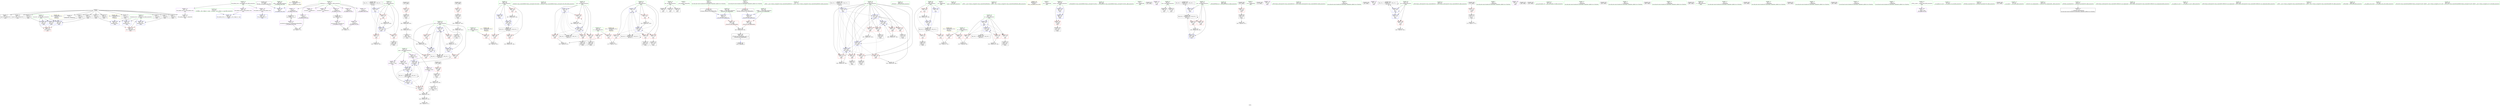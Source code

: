 digraph "SVFG" {
	label="SVFG";

	Node0x55b1bb6cb1c0 [shape=record,color=grey,label="{NodeID: 0\nNullPtr}"];
	Node0x55b1bb6cb1c0 -> Node0x55b1bb6f8090[style=solid];
	Node0x55b1bb6cb1c0 -> Node0x55b1bb6f8190[style=solid];
	Node0x55b1bb6cb1c0 -> Node0x55b1bb6f8260[style=solid];
	Node0x55b1bb6cb1c0 -> Node0x55b1bb6f8330[style=solid];
	Node0x55b1bb6cb1c0 -> Node0x55b1bb6f8400[style=solid];
	Node0x55b1bb6cb1c0 -> Node0x55b1bb6f84d0[style=solid];
	Node0x55b1bb6cb1c0 -> Node0x55b1bb6f85a0[style=solid];
	Node0x55b1bb6cb1c0 -> Node0x55b1bb6f8670[style=solid];
	Node0x55b1bb6cb1c0 -> Node0x55b1bb6f8740[style=solid];
	Node0x55b1bb6cb1c0 -> Node0x55b1bb6f8810[style=solid];
	Node0x55b1bb6cb1c0 -> Node0x55b1bb6f88e0[style=solid];
	Node0x55b1bb6cb1c0 -> Node0x55b1bb6f89b0[style=solid];
	Node0x55b1bb6cb1c0 -> Node0x55b1bb6fee80[style=solid];
	Node0x55b1bb741c70 [shape=record,color=black,label="{NodeID: 443\n67 = PHI()\n0th arg __cxx_global_array_dtor }"];
	Node0x55b1bb741c70 -> Node0x55b1bb6fef80[style=solid];
	Node0x55b1bb6f9a20 [shape=record,color=blue,label="{NodeID: 194\n94\<--219\nexn.slot\<--\nmain\n}"];
	Node0x55b1bb6f9a20 -> Node0x55b1bb6fc3e0[style=dashed];
	Node0x55b1bb6daa40 [shape=record,color=purple,label="{NodeID: 111\n72\<--8\n\<--_Z1SB5cxx11\n__cxx_global_array_dtor\n}"];
	Node0x55b1bb6daa40 -> Node0x55b1bb535320[style=solid];
	Node0x55b1bb6d8bd0 [shape=record,color=green,label="{NodeID: 28\n68\<--69\n.addr\<--.addr_field_insensitive\n__cxx_global_array_dtor\n}"];
	Node0x55b1bb6d8bd0 -> Node0x55b1bb6fef80[style=solid];
	Node0x55b1bb700fb0 [shape=record,color=black,label="{NodeID: 388\nMR_20V_2 = PHI(MR_20V_4, MR_20V_1, )\npts\{113 \}\n}"];
	Node0x55b1bb700fb0 -> Node0x55b1bb6ff6d0[style=dashed];
	Node0x55b1bb708090 [shape=record,color=grey,label="{NodeID: 305\n331 = Binary(330, 249, )\n}"];
	Node0x55b1bb708090 -> Node0x55b1bb6f6ce0[style=solid];
	Node0x55b1bb6fcc00 [shape=record,color=red,label="{NodeID: 139\n184\<--108\n\<--i10\nmain\n}"];
	Node0x55b1bb6fcc00 -> Node0x55b1bb709a10[style=solid];
	Node0x55b1bb6f75f0 [shape=record,color=green,label="{NodeID: 56\n191\<--192\n_ZStlsISt11char_traitsIcEERSt13basic_ostreamIcT_ES5_PKc\<--_ZStlsISt11char_traitsIcEERSt13basic_ostreamIcT_ES5_PKc_field_insensitive\n}"];
	Node0x55b1bb6fe2c0 [shape=record,color=red,label="{NodeID: 167\n315\<--126\n\<--r\nmain\n}"];
	Node0x55b1bb6fe2c0 -> Node0x55b1bb709b90[style=solid];
	Node0x55b1bb6f8ec0 [shape=record,color=black,label="{NodeID: 84\n200\<--92\n\<--fin\nmain\n}"];
	Node0x55b1bb6ef9e0 [shape=record,color=green,label="{NodeID: 1\n7\<--1\n__dso_handle\<--dummyObj\nGlob }"];
	Node0x55b1bb741d70 [shape=record,color=black,label="{NodeID: 444\n390 = PHI(131, )\n0th arg _ZStorSt13_Ios_OpenmodeS_ }"];
	Node0x55b1bb741d70 -> Node0x55b1bb701cd0[style=solid];
	Node0x55b1bb6f9af0 [shape=record,color=blue,label="{NodeID: 195\n96\<--221\nehselector.slot\<--\nmain\n}"];
	Node0x55b1bb6f9af0 -> Node0x55b1bb6fc4b0[style=dashed];
	Node0x55b1bb6dab10 [shape=record,color=purple,label="{NodeID: 112\n79\<--8\n\<--_Z1SB5cxx11\n__cxx_global_array_dtor\n}"];
	Node0x55b1bb6dab10 -> Node0x55b1bb709d10[style=solid];
	Node0x55b1bb6d8ca0 [shape=record,color=green,label="{NodeID: 29\n77\<--78\n_ZNSt7__cxx1112basic_stringIcSt11char_traitsIcESaIcEED1Ev\<--_ZNSt7__cxx1112basic_stringIcSt11char_traitsIcESaIcEED1Ev_field_insensitive\n}"];
	Node0x55b1bb7014b0 [shape=record,color=black,label="{NodeID: 389\nMR_22V_2 = PHI(MR_22V_4, MR_22V_1, )\npts\{115 \}\n}"];
	Node0x55b1bb7014b0 -> Node0x55b1bb6f9bc0[style=dashed];
	Node0x55b1bb708210 [shape=record,color=grey,label="{NodeID: 306\n334 = Binary(333, 335, )\n}"];
	Node0x55b1bb708210 -> Node0x55b1bb70a310[style=solid];
	Node0x55b1bb6fccd0 [shape=record,color=red,label="{NodeID: 140\n193\<--108\n\<--i10\nmain\n}"];
	Node0x55b1bb6fccd0 -> Node0x55b1bb708390[style=solid];
	Node0x55b1bb6f76f0 [shape=record,color=green,label="{NodeID: 57\n196\<--197\n_ZNSolsEi\<--_ZNSolsEi_field_insensitive\n}"];
	Node0x55b1bb6fe390 [shape=record,color=red,label="{NodeID: 168\n319\<--126\n\<--r\nmain\n}"];
	Node0x55b1bb6fe390 -> Node0x55b1bb6f69a0[style=solid];
	Node0x55b1bb6f8f90 [shape=record,color=black,label="{NodeID: 85\n158\<--157\nidxprom\<--\nmain\n}"];
	Node0x55b1bb6d7bd0 [shape=record,color=green,label="{NodeID: 2\n11\<--1\n.str\<--dummyObj\nGlob }"];
	Node0x55b1bb741f00 [shape=record,color=black,label="{NodeID: 445\n391 = PHI(132, )\n1st arg _ZStorSt13_Ios_OpenmodeS_ }"];
	Node0x55b1bb741f00 -> Node0x55b1bb701da0[style=solid];
	Node0x55b1bb6f9bc0 [shape=record,color=blue,label="{NodeID: 196\n114\<--129\nptr\<--\nmain\n}"];
	Node0x55b1bb6f9bc0 -> Node0x55b1bb6fd0e0[style=dashed];
	Node0x55b1bb6f9bc0 -> Node0x55b1bb6fd1b0[style=dashed];
	Node0x55b1bb6f9bc0 -> Node0x55b1bb6fd280[style=dashed];
	Node0x55b1bb6f9bc0 -> Node0x55b1bb6fd350[style=dashed];
	Node0x55b1bb6f9bc0 -> Node0x55b1bb6f9f00[style=dashed];
	Node0x55b1bb6f9bc0 -> Node0x55b1bb6fa0a0[style=dashed];
	Node0x55b1bb6f9bc0 -> Node0x55b1bb7014b0[style=dashed];
	Node0x55b1bb6dabe0 [shape=record,color=purple,label="{NodeID: 113\n159\<--8\narrayidx\<--_Z1SB5cxx11\nmain\n}"];
	Node0x55b1bb6d8da0 [shape=record,color=green,label="{NodeID: 30\n85\<--86\nmain\<--main_field_insensitive\n}"];
	Node0x55b1bb7015a0 [shape=record,color=black,label="{NodeID: 390\nMR_24V_2 = PHI(MR_24V_4, MR_24V_1, )\npts\{117 \}\n}"];
	Node0x55b1bb7015a0 -> Node0x55b1bb6f9c90[style=dashed];
	Node0x55b1bb708390 [shape=record,color=grey,label="{NodeID: 307\n194 = Binary(193, 166, )\n}"];
	Node0x55b1bb6fcda0 [shape=record,color=red,label="{NodeID: 141\n366\<--108\n\<--i10\nmain\n}"];
	Node0x55b1bb6fcda0 -> Node0x55b1bb709110[style=solid];
	Node0x55b1bb6f77f0 [shape=record,color=green,label="{NodeID: 58\n236\<--237\n_ZNSt7__cxx1112basic_stringIcSt11char_traitsIcESaIcEEixEm\<--_ZNSt7__cxx1112basic_stringIcSt11char_traitsIcESaIcEEixEm_field_insensitive\n}"];
	Node0x55b1bb72daa0 [shape=record,color=yellow,style=double,label="{NodeID: 418\nRETMU(2V_2)\npts\{69 \}\nFun[__cxx_global_array_dtor]}"];
	Node0x55b1bb6fe460 [shape=record,color=red,label="{NodeID: 169\n326\<--126\n\<--r\nmain\n}"];
	Node0x55b1bb6fe460 -> Node0x55b1bb6f6b40[style=solid];
	Node0x55b1bb6f9060 [shape=record,color=black,label="{NodeID: 86\n209\<--208\nidxprom26\<--\nmain\n}"];
	Node0x55b1bb6d7fd0 [shape=record,color=green,label="{NodeID: 3\n13\<--1\n.str.2\<--dummyObj\nGlob }"];
	Node0x55b1bb742a30 [shape=record,color=black,label="{NodeID: 446\n130 = PHI(389, )\n}"];
	Node0x55b1bb6f9c90 [shape=record,color=blue,label="{NodeID: 197\n116\<--129\np31\<--\nmain\n}"];
	Node0x55b1bb6f9c90 -> Node0x55b1bb6fd760[style=dashed];
	Node0x55b1bb6f9c90 -> Node0x55b1bb6fd830[style=dashed];
	Node0x55b1bb6f9c90 -> Node0x55b1bb6fd900[style=dashed];
	Node0x55b1bb6f9c90 -> Node0x55b1bb6fd9d0[style=dashed];
	Node0x55b1bb6f9c90 -> Node0x55b1bb6fa4b0[style=dashed];
	Node0x55b1bb6f9c90 -> Node0x55b1bb7015a0[style=dashed];
	Node0x55b1bb6dacb0 [shape=record,color=purple,label="{NodeID: 114\n325\<--8\narrayidx77\<--_Z1SB5cxx11\nmain\n}"];
	Node0x55b1bb6db640 [shape=record,color=green,label="{NodeID: 31\n88\<--89\nretval\<--retval_field_insensitive\nmain\n}"];
	Node0x55b1bb6db640 -> Node0x55b1bb6fc310[style=solid];
	Node0x55b1bb6db640 -> Node0x55b1bb6ff050[style=solid];
	Node0x55b1bb6db640 -> Node0x55b1bb701c00[style=solid];
	Node0x55b1bb701690 [shape=record,color=black,label="{NodeID: 391\nMR_26V_2 = PHI(MR_26V_3, MR_26V_1, )\npts\{119 \}\n}"];
	Node0x55b1bb701690 -> Node0x55b1bb6f9d60[style=dashed];
	Node0x55b1bb701690 -> Node0x55b1bb701690[style=dashed];
	Node0x55b1bb708510 [shape=record,color=grey,label="{NodeID: 308\n215 = Binary(214, 166, )\n}"];
	Node0x55b1bb708510 -> Node0x55b1bb6f9950[style=solid];
	Node0x55b1bb6fce70 [shape=record,color=red,label="{NodeID: 142\n204\<--112\n\<--p\nmain\n}"];
	Node0x55b1bb6fce70 -> Node0x55b1bb709e90[style=solid];
	Node0x55b1bb6f78f0 [shape=record,color=green,label="{NodeID: 59\n361\<--362\n_ZSt4endlIcSt11char_traitsIcEERSt13basic_ostreamIT_T0_ES6_\<--_ZSt4endlIcSt11char_traitsIcEERSt13basic_ostreamIT_T0_ES6__field_insensitive\n}"];
	Node0x55b1bb6fe530 [shape=record,color=red,label="{NodeID: 170\n341\<--126\n\<--r\nmain\n}"];
	Node0x55b1bb6fe530 -> Node0x55b1bb708e10[style=solid];
	Node0x55b1bb6f9130 [shape=record,color=black,label="{NodeID: 87\n234\<--233\nconv\<--\nmain\n}"];
	Node0x55b1bb6d7820 [shape=record,color=green,label="{NodeID: 4\n15\<--1\n.str.3\<--dummyObj\nGlob }"];
	Node0x55b1bb742c60 [shape=record,color=black,label="{NodeID: 447\n145 = PHI()\n}"];
	Node0x55b1bb6f9d60 [shape=record,color=blue,label="{NodeID: 198\n118\<--212\ncurr\<--\nmain\n}"];
	Node0x55b1bb6f9d60 -> Node0x55b1bb6fdaa0[style=dashed];
	Node0x55b1bb6f9d60 -> Node0x55b1bb6fdc40[style=dashed];
	Node0x55b1bb6f9d60 -> Node0x55b1bb6fdd10[style=dashed];
	Node0x55b1bb6f9d60 -> Node0x55b1bb6f9d60[style=dashed];
	Node0x55b1bb6f9d60 -> Node0x55b1bb6f9e30[style=dashed];
	Node0x55b1bb6f9d60 -> Node0x55b1bb6fa170[style=dashed];
	Node0x55b1bb6f9d60 -> Node0x55b1bb701690[style=dashed];
	Node0x55b1bb6fb8a0 [shape=record,color=purple,label="{NodeID: 115\n135\<--11\n\<--.str\nmain\n}"];
	Node0x55b1bb6db710 [shape=record,color=green,label="{NodeID: 32\n90\<--91\nfout\<--fout_field_insensitive\nmain\n}"];
	Node0x55b1bb6db710 -> Node0x55b1bb6f8b80[style=solid];
	Node0x55b1bb6db710 -> Node0x55b1bb6f8c50[style=solid];
	Node0x55b1bb718380 [shape=record,color=black,label="{NodeID: 392\nMR_28V_2 = PHI(MR_28V_4, MR_28V_1, )\npts\{121 \}\n}"];
	Node0x55b1bb718380 -> Node0x55b1bb6fa580[style=dashed];
	Node0x55b1bb708690 [shape=record,color=grey,label="{NodeID: 309\n285 = Binary(284, 283, )\n}"];
	Node0x55b1bb708690 -> Node0x55b1bb6fa170[style=solid];
	Node0x55b1bb6fcf40 [shape=record,color=red,label="{NodeID: 143\n208\<--112\n\<--p\nmain\n}"];
	Node0x55b1bb6fcf40 -> Node0x55b1bb6f9060[style=solid];
	Node0x55b1bb6f79f0 [shape=record,color=green,label="{NodeID: 60\n363\<--364\n_ZNSolsEPFRSoS_E\<--_ZNSolsEPFRSoS_E_field_insensitive\n}"];
	Node0x55b1bb6fe600 [shape=record,color=red,label="{NodeID: 171\n238\<--235\n\<--call36\nmain\n}"];
	Node0x55b1bb6fe600 -> Node0x55b1bb6f9200[style=solid];
	Node0x55b1bb6f9200 [shape=record,color=black,label="{NodeID: 88\n239\<--238\nconv37\<--\nmain\n}"];
	Node0x55b1bb6f9200 -> Node0x55b1bb70a610[style=solid];
	Node0x55b1bb6d78b0 [shape=record,color=green,label="{NodeID: 5\n17\<--1\n.str.4\<--dummyObj\nGlob }"];
	Node0x55b1bb742d30 [shape=record,color=black,label="{NodeID: 448\n31 = PHI()\n}"];
	Node0x55b1bb6f9e30 [shape=record,color=blue,label="{NodeID: 199\n118\<--253\ncurr\<--or\nmain\n}"];
	Node0x55b1bb6f9e30 -> Node0x55b1bb6fdb70[style=dashed];
	Node0x55b1bb6f9e30 -> Node0x55b1bb6f9d60[style=dashed];
	Node0x55b1bb6f9e30 -> Node0x55b1bb701690[style=dashed];
	Node0x55b1bb6fb930 [shape=record,color=purple,label="{NodeID: 116\n139\<--13\n\<--.str.2\nmain\n}"];
	Node0x55b1bb6db7e0 [shape=record,color=green,label="{NodeID: 33\n92\<--93\nfin\<--fin_field_insensitive\nmain\n}"];
	Node0x55b1bb6db7e0 -> Node0x55b1bb6f8d20[style=solid];
	Node0x55b1bb6db7e0 -> Node0x55b1bb6f8df0[style=solid];
	Node0x55b1bb6db7e0 -> Node0x55b1bb6f8ec0[style=solid];
	Node0x55b1bb718440 [shape=record,color=black,label="{NodeID: 393\nMR_30V_2 = PHI(MR_30V_4, MR_30V_1, )\npts\{123 \}\n}"];
	Node0x55b1bb718440 -> Node0x55b1bb6fa650[style=dashed];
	Node0x55b1bb708810 [shape=record,color=grey,label="{NodeID: 310\n288 = Binary(287, 166, )\n}"];
	Node0x55b1bb708810 -> Node0x55b1bb6fa240[style=solid];
	Node0x55b1bb6fd010 [shape=record,color=red,label="{NodeID: 144\n214\<--112\n\<--p\nmain\n}"];
	Node0x55b1bb6fd010 -> Node0x55b1bb708510[style=solid];
	Node0x55b1bb6f7af0 [shape=record,color=green,label="{NodeID: 61\n373\<--374\n_ZNSt14basic_ifstreamIcSt11char_traitsIcEED1Ev\<--_ZNSt14basic_ifstreamIcSt11char_traitsIcEED1Ev_field_insensitive\n}"];
	Node0x55b1bb6fe6d0 [shape=record,color=red,label="{NodeID: 172\n246\<--245\n\<--call41\nmain\n}"];
	Node0x55b1bb6fe6d0 -> Node0x55b1bb6f93a0[style=solid];
	Node0x55b1bb6f92d0 [shape=record,color=black,label="{NodeID: 89\n244\<--243\nconv39\<--\nmain\n}"];
	Node0x55b1bb6d7940 [shape=record,color=green,label="{NodeID: 6\n20\<--1\n\<--dummyObj\nCan only get source location for instruction, argument, global var or function.}"];
	Node0x55b1bb742e00 [shape=record,color=black,label="{NodeID: 449\n60 = PHI()\n}"];
	Node0x55b1bb6f9f00 [shape=record,color=blue,label="{NodeID: 200\n114\<--256\nptr\<--inc44\nmain\n}"];
	Node0x55b1bb6f9f00 -> Node0x55b1bb6fd0e0[style=dashed];
	Node0x55b1bb6f9f00 -> Node0x55b1bb6fd1b0[style=dashed];
	Node0x55b1bb6f9f00 -> Node0x55b1bb6fd280[style=dashed];
	Node0x55b1bb6f9f00 -> Node0x55b1bb6fd350[style=dashed];
	Node0x55b1bb6f9f00 -> Node0x55b1bb6f9f00[style=dashed];
	Node0x55b1bb6f9f00 -> Node0x55b1bb6fa0a0[style=dashed];
	Node0x55b1bb6f9f00 -> Node0x55b1bb7014b0[style=dashed];
	Node0x55b1bb6fb9c0 [shape=record,color=purple,label="{NodeID: 117\n189\<--15\n\<--.str.3\nmain\n}"];
	Node0x55b1bb6db8b0 [shape=record,color=green,label="{NodeID: 34\n94\<--95\nexn.slot\<--exn.slot_field_insensitive\nmain\n}"];
	Node0x55b1bb6db8b0 -> Node0x55b1bb6fc3e0[style=solid];
	Node0x55b1bb6db8b0 -> Node0x55b1bb6ff2c0[style=solid];
	Node0x55b1bb6db8b0 -> Node0x55b1bb6ff460[style=solid];
	Node0x55b1bb6db8b0 -> Node0x55b1bb6f9a20[style=solid];
	Node0x55b1bb718530 [shape=record,color=black,label="{NodeID: 394\nMR_32V_2 = PHI(MR_32V_3, MR_32V_1, )\npts\{125 \}\n}"];
	Node0x55b1bb718530 -> Node0x55b1bb6fa720[style=dashed];
	Node0x55b1bb718530 -> Node0x55b1bb718530[style=dashed];
	Node0x55b1bb708990 [shape=record,color=grey,label="{NodeID: 311\n354 = Binary(353, 166, )\n}"];
	Node0x55b1bb708990 -> Node0x55b1bb701a60[style=solid];
	Node0x55b1bb6fd0e0 [shape=record,color=red,label="{NodeID: 145\n233\<--114\n\<--ptr\nmain\n}"];
	Node0x55b1bb6fd0e0 -> Node0x55b1bb6f9130[style=solid];
	Node0x55b1bb6f7bf0 [shape=record,color=green,label="{NodeID: 62\n376\<--377\n_ZNSt14basic_ofstreamIcSt11char_traitsIcEED1Ev\<--_ZNSt14basic_ofstreamIcSt11char_traitsIcEED1Ev_field_insensitive\n}"];
	Node0x55b1bb6fe7a0 [shape=record,color=red,label="{NodeID: 173\n271\<--270\n\<--call50\nmain\n}"];
	Node0x55b1bb6fe7a0 -> Node0x55b1bb6f96e0[style=solid];
	Node0x55b1bb6f93a0 [shape=record,color=black,label="{NodeID: 90\n247\<--246\nconv42\<--\nmain\n}"];
	Node0x55b1bb6f93a0 -> Node0x55b1bb709590[style=solid];
	Node0x55b1bb6d7640 [shape=record,color=green,label="{NodeID: 7\n129\<--1\n\<--dummyObj\nCan only get source location for instruction, argument, global var or function.}"];
	Node0x55b1bb742ed0 [shape=record,color=black,label="{NodeID: 450\n245 = PHI()\n}"];
	Node0x55b1bb742ed0 -> Node0x55b1bb6fe6d0[style=solid];
	Node0x55b1bb6f9fd0 [shape=record,color=blue,label="{NodeID: 201\n261\<--258\narrayidx46\<--\nmain\n}"];
	Node0x55b1bb6f9fd0 -> Node0x55b1bb6fe940[style=dashed];
	Node0x55b1bb6f9fd0 -> Node0x55b1bb6f9fd0[style=dashed];
	Node0x55b1bb6f9fd0 -> Node0x55b1bb6fa3e0[style=dashed];
	Node0x55b1bb6f9fd0 -> Node0x55b1bb72b4e0[style=dashed];
	Node0x55b1bb6fba90 [shape=record,color=purple,label="{NodeID: 118\n198\<--17\n\<--.str.4\nmain\n}"];
	Node0x55b1bb6db980 [shape=record,color=green,label="{NodeID: 35\n96\<--97\nehselector.slot\<--ehselector.slot_field_insensitive\nmain\n}"];
	Node0x55b1bb6db980 -> Node0x55b1bb6fc4b0[style=solid];
	Node0x55b1bb6db980 -> Node0x55b1bb6ff390[style=solid];
	Node0x55b1bb6db980 -> Node0x55b1bb6ff530[style=solid];
	Node0x55b1bb6db980 -> Node0x55b1bb6f9af0[style=solid];
	Node0x55b1bb718620 [shape=record,color=black,label="{NodeID: 395\nMR_34V_2 = PHI(MR_34V_3, MR_34V_1, )\npts\{127 \}\n}"];
	Node0x55b1bb718620 -> Node0x55b1bb6fa7f0[style=dashed];
	Node0x55b1bb718620 -> Node0x55b1bb718620[style=dashed];
	Node0x55b1bb708b10 [shape=record,color=grey,label="{NodeID: 312\n349 = Binary(348, 166, )\n}"];
	Node0x55b1bb708b10 -> Node0x55b1bb701990[style=solid];
	Node0x55b1bb6fd1b0 [shape=record,color=red,label="{NodeID: 146\n243\<--114\n\<--ptr\nmain\n}"];
	Node0x55b1bb6fd1b0 -> Node0x55b1bb6f92d0[style=solid];
	Node0x55b1bb6f7cf0 [shape=record,color=green,label="{NodeID: 63\n392\<--393\n__a.addr\<--__a.addr_field_insensitive\n_ZStorSt13_Ios_OpenmodeS_\n}"];
	Node0x55b1bb6f7cf0 -> Node0x55b1bb6feae0[style=solid];
	Node0x55b1bb6f7cf0 -> Node0x55b1bb701cd0[style=solid];
	Node0x55b1bb6fe870 [shape=record,color=red,label="{NodeID: 174\n279\<--278\n\<--call55\nmain\n}"];
	Node0x55b1bb6fe870 -> Node0x55b1bb6f6730[style=solid];
	Node0x55b1bb6f9470 [shape=record,color=black,label="{NodeID: 91\n251\<--250\nconv43\<--shl\nmain\n}"];
	Node0x55b1bb6f9470 -> Node0x55b1bb709290[style=solid];
	Node0x55b1bb6d76d0 [shape=record,color=green,label="{NodeID: 8\n131\<--1\n\<--dummyObj\nCan only get source location for instruction, argument, global var or function.|{<s0>6}}"];
	Node0x55b1bb6d76d0:s0 -> Node0x55b1bb741d70[style=solid,color=red];
	Node0x55b1bb742fd0 [shape=record,color=black,label="{NodeID: 451\n148 = PHI()\n}"];
	Node0x55b1bb6fa0a0 [shape=record,color=blue,label="{NodeID: 202\n114\<--265\nptr\<--inc47\nmain\n}"];
	Node0x55b1bb6fa0a0 -> Node0x55b1bb6fd420[style=dashed];
	Node0x55b1bb6fa0a0 -> Node0x55b1bb6fd4f0[style=dashed];
	Node0x55b1bb6fa0a0 -> Node0x55b1bb6fd5c0[style=dashed];
	Node0x55b1bb6fa0a0 -> Node0x55b1bb6fd690[style=dashed];
	Node0x55b1bb6fa0a0 -> Node0x55b1bb6fa240[style=dashed];
	Node0x55b1bb6fa0a0 -> Node0x55b1bb6fa310[style=dashed];
	Node0x55b1bb6fbb60 [shape=record,color=purple,label="{NodeID: 119\n443\<--19\nllvm.global_ctors_0\<--llvm.global_ctors\nGlob }"];
	Node0x55b1bb6fbb60 -> Node0x55b1bb6fec80[style=solid];
	Node0x55b1bb6d9c30 [shape=record,color=green,label="{NodeID: 36\n98\<--99\nL\<--L_field_insensitive\nmain\n}"];
	Node0x55b1bb6d9c30 -> Node0x55b1bb6fc580[style=solid];
	Node0x55b1bb6d9c30 -> Node0x55b1bb6fc650[style=solid];
	Node0x55b1bb72b4e0 [shape=record,color=black,label="{NodeID: 396\nMR_36V_2 = PHI(MR_36V_5, MR_36V_1, )\npts\{1110000 \}\n}"];
	Node0x55b1bb72b4e0 -> Node0x55b1bb6fe940[style=dashed];
	Node0x55b1bb72b4e0 -> Node0x55b1bb6f9880[style=dashed];
	Node0x55b1bb72b4e0 -> Node0x55b1bb6f9fd0[style=dashed];
	Node0x55b1bb72b4e0 -> Node0x55b1bb6fa3e0[style=dashed];
	Node0x55b1bb72b4e0 -> Node0x55b1bb72b4e0[style=dashed];
	Node0x55b1bb708c90 [shape=record,color=grey,label="{NodeID: 313\n292 = Binary(291, 166, )\n}"];
	Node0x55b1bb708c90 -> Node0x55b1bb6fa310[style=solid];
	Node0x55b1bb6fd280 [shape=record,color=red,label="{NodeID: 147\n255\<--114\n\<--ptr\nmain\n}"];
	Node0x55b1bb6fd280 -> Node0x55b1bb708f90[style=solid];
	Node0x55b1bb6f7dc0 [shape=record,color=green,label="{NodeID: 64\n394\<--395\n__b.addr\<--__b.addr_field_insensitive\n_ZStorSt13_Ios_OpenmodeS_\n}"];
	Node0x55b1bb6f7dc0 -> Node0x55b1bb6febb0[style=solid];
	Node0x55b1bb6f7dc0 -> Node0x55b1bb701da0[style=solid];
	Node0x55b1bb6fe940 [shape=record,color=red,label="{NodeID: 175\n322\<--321\n\<--arrayidx75\nmain\n}"];
	Node0x55b1bb6fe940 -> Node0x55b1bb707f10[style=solid];
	Node0x55b1bb6f9540 [shape=record,color=black,label="{NodeID: 92\n260\<--259\nidxprom45\<--\nmain\n}"];
	Node0x55b1bb6d7760 [shape=record,color=green,label="{NodeID: 9\n132\<--1\n\<--dummyObj\nCan only get source location for instruction, argument, global var or function.|{<s0>6}}"];
	Node0x55b1bb6d7760:s0 -> Node0x55b1bb741f00[style=solid,color=red];
	Node0x55b1bb7430d0 [shape=record,color=black,label="{NodeID: 452\n149 = PHI()\n}"];
	Node0x55b1bb6fa170 [shape=record,color=blue,label="{NodeID: 203\n118\<--285\ncurr\<--or60\nmain\n}"];
	Node0x55b1bb6fa170 -> Node0x55b1bb6fdc40[style=dashed];
	Node0x55b1bb6fa170 -> Node0x55b1bb6fdd10[style=dashed];
	Node0x55b1bb6fa170 -> Node0x55b1bb6f9d60[style=dashed];
	Node0x55b1bb6fa170 -> Node0x55b1bb6fa170[style=dashed];
	Node0x55b1bb6fa170 -> Node0x55b1bb701690[style=dashed];
	Node0x55b1bb6fbc30 [shape=record,color=purple,label="{NodeID: 120\n444\<--19\nllvm.global_ctors_1\<--llvm.global_ctors\nGlob }"];
	Node0x55b1bb6fbc30 -> Node0x55b1bb6fed80[style=solid];
	Node0x55b1bb6d9d00 [shape=record,color=green,label="{NodeID: 37\n100\<--101\nD\<--D_field_insensitive\nmain\n}"];
	Node0x55b1bb6d9d00 -> Node0x55b1bb6fc720[style=solid];
	Node0x55b1bb6d9d00 -> Node0x55b1bb6fc7f0[style=solid];
	Node0x55b1bb708e10 [shape=record,color=grey,label="{NodeID: 314\n342 = Binary(341, 166, )\n}"];
	Node0x55b1bb708e10 -> Node0x55b1bb7018c0[style=solid];
	Node0x55b1bb6fd350 [shape=record,color=red,label="{NodeID: 148\n264\<--114\n\<--ptr\nmain\n}"];
	Node0x55b1bb6fd350 -> Node0x55b1bb707a90[style=solid];
	Node0x55b1bb6f7e90 [shape=record,color=green,label="{NodeID: 65\n410\<--411\n__gxx_personality_v0\<--__gxx_personality_v0_field_insensitive\n}"];
	Node0x55b1bb6fea10 [shape=record,color=red,label="{NodeID: 176\n329\<--328\n\<--call80\nmain\n}"];
	Node0x55b1bb6fea10 -> Node0x55b1bb6f6c10[style=solid];
	Node0x55b1bb6f9610 [shape=record,color=black,label="{NodeID: 93\n269\<--268\nconv48\<--\nmain\n}"];
	Node0x55b1bb6d79f0 [shape=record,color=green,label="{NodeID: 10\n141\<--1\n\<--dummyObj\nCan only get source location for instruction, argument, global var or function.}"];
	Node0x55b1bb7431a0 [shape=record,color=black,label="{NodeID: 453\n160 = PHI()\n}"];
	Node0x55b1bb6fa240 [shape=record,color=blue,label="{NodeID: 204\n114\<--288\nptr\<--inc61\nmain\n}"];
	Node0x55b1bb6fa240 -> Node0x55b1bb6fd420[style=dashed];
	Node0x55b1bb6fa240 -> Node0x55b1bb6fd4f0[style=dashed];
	Node0x55b1bb6fa240 -> Node0x55b1bb6fd5c0[style=dashed];
	Node0x55b1bb6fa240 -> Node0x55b1bb6fd690[style=dashed];
	Node0x55b1bb6fa240 -> Node0x55b1bb6fa240[style=dashed];
	Node0x55b1bb6fa240 -> Node0x55b1bb6fa310[style=dashed];
	Node0x55b1bb6fbd30 [shape=record,color=purple,label="{NodeID: 121\n445\<--19\nllvm.global_ctors_2\<--llvm.global_ctors\nGlob }"];
	Node0x55b1bb6fbd30 -> Node0x55b1bb6fee80[style=solid];
	Node0x55b1bb6d9dd0 [shape=record,color=green,label="{NodeID: 38\n102\<--103\nN\<--N_field_insensitive\nmain\n}"];
	Node0x55b1bb6d9dd0 -> Node0x55b1bb6fc8c0[style=solid];
	Node0x55b1bb72be80 [shape=record,color=yellow,style=double,label="{NodeID: 398\n2V_1 = ENCHI(MR_2V_0)\npts\{69 \}\nFun[__cxx_global_array_dtor]}"];
	Node0x55b1bb72be80 -> Node0x55b1bb6fef80[style=dashed];
	Node0x55b1bb708f90 [shape=record,color=grey,label="{NodeID: 315\n256 = Binary(255, 166, )\n}"];
	Node0x55b1bb708f90 -> Node0x55b1bb6f9f00[style=solid];
	Node0x55b1bb6fd420 [shape=record,color=red,label="{NodeID: 149\n268\<--114\n\<--ptr\nmain\n}"];
	Node0x55b1bb6fd420 -> Node0x55b1bb6f9610[style=solid];
	Node0x55b1bb6f7f90 [shape=record,color=green,label="{NodeID: 66\n21\<--438\n_GLOBAL__sub_I_slippy_0_1.cpp\<--_GLOBAL__sub_I_slippy_0_1.cpp_field_insensitive\n}"];
	Node0x55b1bb6f7f90 -> Node0x55b1bb6fed80[style=solid];
	Node0x55b1bb6feae0 [shape=record,color=red,label="{NodeID: 177\n398\<--392\n\<--__a.addr\n_ZStorSt13_Ios_OpenmodeS_\n}"];
	Node0x55b1bb6feae0 -> Node0x55b1bb709710[style=solid];
	Node0x55b1bb6f96e0 [shape=record,color=black,label="{NodeID: 94\n272\<--271\nconv51\<--\nmain\n}"];
	Node0x55b1bb6f96e0 -> Node0x55b1bb70a910[style=solid];
	Node0x55b1bb6d7ac0 [shape=record,color=green,label="{NodeID: 11\n166\<--1\n\<--dummyObj\nCan only get source location for instruction, argument, global var or function.}"];
	Node0x55b1bb743270 [shape=record,color=black,label="{NodeID: 454\n359 = PHI()\n}"];
	Node0x55b1bb6fa310 [shape=record,color=blue,label="{NodeID: 205\n114\<--292\nptr\<--inc62\nmain\n}"];
	Node0x55b1bb6fa310 -> Node0x55b1bb6fd0e0[style=dashed];
	Node0x55b1bb6fa310 -> Node0x55b1bb6fd1b0[style=dashed];
	Node0x55b1bb6fa310 -> Node0x55b1bb6fd280[style=dashed];
	Node0x55b1bb6fa310 -> Node0x55b1bb6fd350[style=dashed];
	Node0x55b1bb6fa310 -> Node0x55b1bb6f9f00[style=dashed];
	Node0x55b1bb6fa310 -> Node0x55b1bb6fa0a0[style=dashed];
	Node0x55b1bb6fa310 -> Node0x55b1bb7014b0[style=dashed];
	Node0x55b1bb6fbe30 [shape=record,color=purple,label="{NodeID: 122\n52\<--51\narrayctor.next\<--arrayctor.cur\n__cxx_global_var_init.1\n}"];
	Node0x55b1bb6fbe30 -> Node0x55b1bb7071f0[style=solid];
	Node0x55b1bb6fbe30 -> Node0x55b1bb709890[style=solid];
	Node0x55b1bb6d9ea0 [shape=record,color=green,label="{NodeID: 39\n104\<--105\ni\<--i_field_insensitive\nmain\n}"];
	Node0x55b1bb6d9ea0 -> Node0x55b1bb6fc990[style=solid];
	Node0x55b1bb6d9ea0 -> Node0x55b1bb6fca60[style=solid];
	Node0x55b1bb6d9ea0 -> Node0x55b1bb6fcb30[style=solid];
	Node0x55b1bb6d9ea0 -> Node0x55b1bb6ff120[style=solid];
	Node0x55b1bb6d9ea0 -> Node0x55b1bb6ff1f0[style=solid];
	Node0x55b1bb709110 [shape=record,color=grey,label="{NodeID: 316\n367 = Binary(366, 166, )\n}"];
	Node0x55b1bb709110 -> Node0x55b1bb701b30[style=solid];
	Node0x55b1bb6fd4f0 [shape=record,color=red,label="{NodeID: 150\n276\<--114\n\<--ptr\nmain\n}"];
	Node0x55b1bb6fd4f0 -> Node0x55b1bb6f97b0[style=solid];
	Node0x55b1bb6f8090 [shape=record,color=black,label="{NodeID: 67\n2\<--3\ndummyVal\<--dummyVal\n}"];
	Node0x55b1bb6febb0 [shape=record,color=red,label="{NodeID: 178\n399\<--394\n\<--__b.addr\n_ZStorSt13_Ios_OpenmodeS_\n}"];
	Node0x55b1bb6febb0 -> Node0x55b1bb709710[style=solid];
	Node0x55b1bb6f97b0 [shape=record,color=black,label="{NodeID: 95\n277\<--276\nconv53\<--\nmain\n}"];
	Node0x55b1bb6d7d30 [shape=record,color=green,label="{NodeID: 12\n206\<--1\n\<--dummyObj\nCan only get source location for instruction, argument, global var or function.}"];
	Node0x55b1bb7433d0 [shape=record,color=black,label="{NodeID: 455\n360 = PHI()\n}"];
	Node0x55b1bb6fa3e0 [shape=record,color=blue,label="{NodeID: 206\n297\<--294\narrayidx64\<--\nmain\n}"];
	Node0x55b1bb6fa3e0 -> Node0x55b1bb6fe940[style=dashed];
	Node0x55b1bb6fa3e0 -> Node0x55b1bb6f9fd0[style=dashed];
	Node0x55b1bb6fa3e0 -> Node0x55b1bb6fa3e0[style=dashed];
	Node0x55b1bb6fa3e0 -> Node0x55b1bb72b4e0[style=dashed];
	Node0x55b1bb6fbf00 [shape=record,color=purple,label="{NodeID: 123\n75\<--74\narraydestroy.element\<--arraydestroy.elementPast\n__cxx_global_array_dtor\n}"];
	Node0x55b1bb6fbf00 -> Node0x55b1bb535320[style=solid];
	Node0x55b1bb6fbf00 -> Node0x55b1bb709d10[style=solid];
	Node0x55b1bb6d9f70 [shape=record,color=green,label="{NodeID: 40\n106\<--107\ns\<--s_field_insensitive\nmain\n}"];
	Node0x55b1bb709290 [shape=record,color=grey,label="{NodeID: 317\n253 = Binary(252, 251, )\n}"];
	Node0x55b1bb709290 -> Node0x55b1bb6f9e30[style=solid];
	Node0x55b1bb6fd5c0 [shape=record,color=red,label="{NodeID: 151\n287\<--114\n\<--ptr\nmain\n}"];
	Node0x55b1bb6fd5c0 -> Node0x55b1bb708810[style=solid];
	Node0x55b1bb6f8190 [shape=record,color=black,label="{NodeID: 68\n169\<--3\n\<--dummyVal\nmain\n}"];
	Node0x55b1bb6fec80 [shape=record,color=blue,label="{NodeID: 179\n443\<--20\nllvm.global_ctors_0\<--\nGlob }"];
	Node0x55b1bb6f6730 [shape=record,color=black,label="{NodeID: 96\n280\<--279\nconv56\<--\nmain\n}"];
	Node0x55b1bb6f6730 -> Node0x55b1bb707d90[style=solid];
	Node0x55b1bb6d7e00 [shape=record,color=green,label="{NodeID: 13\n212\<--1\n\<--dummyObj\nCan only get source location for instruction, argument, global var or function.}"];
	Node0x55b1bb7434a0 [shape=record,color=black,label="{NodeID: 456\n190 = PHI()\n}"];
	Node0x55b1bb6fa4b0 [shape=record,color=blue,label="{NodeID: 207\n116\<--302\np31\<--inc66\nmain\n}"];
	Node0x55b1bb6fa4b0 -> Node0x55b1bb6fd760[style=dashed];
	Node0x55b1bb6fa4b0 -> Node0x55b1bb6fd830[style=dashed];
	Node0x55b1bb6fa4b0 -> Node0x55b1bb6fd900[style=dashed];
	Node0x55b1bb6fa4b0 -> Node0x55b1bb6fd9d0[style=dashed];
	Node0x55b1bb6fa4b0 -> Node0x55b1bb6fa4b0[style=dashed];
	Node0x55b1bb6fa4b0 -> Node0x55b1bb7015a0[style=dashed];
	Node0x55b1bb6fbfd0 [shape=record,color=purple,label="{NodeID: 124\n210\<--110\narrayidx27\<--innit\nmain\n}"];
	Node0x55b1bb6fbfd0 -> Node0x55b1bb6f9880[style=solid];
	Node0x55b1bb6da040 [shape=record,color=green,label="{NodeID: 41\n108\<--109\ni10\<--i10_field_insensitive\nmain\n}"];
	Node0x55b1bb6da040 -> Node0x55b1bb6fcc00[style=solid];
	Node0x55b1bb6da040 -> Node0x55b1bb6fccd0[style=solid];
	Node0x55b1bb6da040 -> Node0x55b1bb6fcda0[style=solid];
	Node0x55b1bb6da040 -> Node0x55b1bb6ff600[style=solid];
	Node0x55b1bb6da040 -> Node0x55b1bb701b30[style=solid];
	Node0x55b1bb709410 [shape=record,color=grey,label="{NodeID: 318\n250 = Binary(166, 248, )\n}"];
	Node0x55b1bb709410 -> Node0x55b1bb6f9470[style=solid];
	Node0x55b1bb6fd690 [shape=record,color=red,label="{NodeID: 152\n291\<--114\n\<--ptr\nmain\n}"];
	Node0x55b1bb6fd690 -> Node0x55b1bb708c90[style=solid];
	Node0x55b1bb6f8260 [shape=record,color=black,label="{NodeID: 69\n170\<--3\n\<--dummyVal\nmain\n}"];
	Node0x55b1bb6f8260 -> Node0x55b1bb6ff2c0[style=solid];
	Node0x55b1bb6fed80 [shape=record,color=blue,label="{NodeID: 180\n444\<--21\nllvm.global_ctors_1\<--_GLOBAL__sub_I_slippy_0_1.cpp\nGlob }"];
	Node0x55b1bb6f6800 [shape=record,color=black,label="{NodeID: 97\n283\<--282\nconv59\<--shl58\nmain\n}"];
	Node0x55b1bb6f6800 -> Node0x55b1bb708690[style=solid];
	Node0x55b1bb6d80e0 [shape=record,color=green,label="{NodeID: 14\n241\<--1\n\<--dummyObj\nCan only get source location for instruction, argument, global var or function.}"];
	Node0x55b1bb7435d0 [shape=record,color=black,label="{NodeID: 457\n195 = PHI()\n}"];
	Node0x55b1bb6fa580 [shape=record,color=blue,label="{NodeID: 208\n120\<--129\nans\<--\nmain\n}"];
	Node0x55b1bb6fa580 -> Node0x55b1bb724b70[style=dashed];
	Node0x55b1bb6fc0a0 [shape=record,color=purple,label="{NodeID: 125\n261\<--110\narrayidx46\<--innit\nmain\n}"];
	Node0x55b1bb6fc0a0 -> Node0x55b1bb6f9fd0[style=solid];
	Node0x55b1bb6da110 [shape=record,color=green,label="{NodeID: 42\n110\<--111\ninnit\<--innit_field_insensitive\nmain\n}"];
	Node0x55b1bb6da110 -> Node0x55b1bb6fbfd0[style=solid];
	Node0x55b1bb6da110 -> Node0x55b1bb6fc0a0[style=solid];
	Node0x55b1bb6da110 -> Node0x55b1bb6fc170[style=solid];
	Node0x55b1bb6da110 -> Node0x55b1bb6fc240[style=solid];
	Node0x55b1bb72cca0 [shape=record,color=yellow,style=double,label="{NodeID: 402\n6V_1 = ENCHI(MR_6V_0)\npts\{95 \}\nFun[main]}"];
	Node0x55b1bb72cca0 -> Node0x55b1bb6ff2c0[style=dashed];
	Node0x55b1bb72cca0 -> Node0x55b1bb6ff460[style=dashed];
	Node0x55b1bb72cca0 -> Node0x55b1bb6f9a20[style=dashed];
	Node0x55b1bb709590 [shape=record,color=grey,label="{NodeID: 319\n248 = Binary(247, 249, )\n}"];
	Node0x55b1bb709590 -> Node0x55b1bb709410[style=solid];
	Node0x55b1bb6fd760 [shape=record,color=red,label="{NodeID: 153\n228\<--116\n\<--p31\nmain\n}"];
	Node0x55b1bb6fd760 -> Node0x55b1bb70a190[style=solid];
	Node0x55b1bb6f8330 [shape=record,color=black,label="{NodeID: 70\n172\<--3\n\<--dummyVal\nmain\n}"];
	Node0x55b1bb6f8330 -> Node0x55b1bb6ff390[style=solid];
	Node0x55b1bb6fee80 [shape=record,color=blue, style = dotted,label="{NodeID: 181\n445\<--3\nllvm.global_ctors_2\<--dummyVal\nGlob }"];
	Node0x55b1bb6f68d0 [shape=record,color=black,label="{NodeID: 98\n296\<--295\nidxprom63\<--\nmain\n}"];
	Node0x55b1bb6d81b0 [shape=record,color=green,label="{NodeID: 15\n249\<--1\n\<--dummyObj\nCan only get source location for instruction, argument, global var or function.}"];
	Node0x55b1bb7436d0 [shape=record,color=black,label="{NodeID: 458\n199 = PHI()\n}"];
	Node0x55b1bb6fa650 [shape=record,color=blue,label="{NodeID: 209\n122\<--129\nq\<--\nmain\n}"];
	Node0x55b1bb6fa650 -> Node0x55b1bb6fdf80[style=dashed];
	Node0x55b1bb6fa650 -> Node0x55b1bb6fe050[style=dashed];
	Node0x55b1bb6fa650 -> Node0x55b1bb6fe120[style=dashed];
	Node0x55b1bb6fa650 -> Node0x55b1bb701a60[style=dashed];
	Node0x55b1bb6fa650 -> Node0x55b1bb718440[style=dashed];
	Node0x55b1bb6fc170 [shape=record,color=purple,label="{NodeID: 126\n297\<--110\narrayidx64\<--innit\nmain\n}"];
	Node0x55b1bb6fc170 -> Node0x55b1bb6fa3e0[style=solid];
	Node0x55b1bb6da1e0 [shape=record,color=green,label="{NodeID: 43\n112\<--113\np\<--p_field_insensitive\nmain\n}"];
	Node0x55b1bb6da1e0 -> Node0x55b1bb6fce70[style=solid];
	Node0x55b1bb6da1e0 -> Node0x55b1bb6fcf40[style=solid];
	Node0x55b1bb6da1e0 -> Node0x55b1bb6fd010[style=solid];
	Node0x55b1bb6da1e0 -> Node0x55b1bb6ff6d0[style=solid];
	Node0x55b1bb6da1e0 -> Node0x55b1bb6f9950[style=solid];
	Node0x55b1bb72cd80 [shape=record,color=yellow,style=double,label="{NodeID: 403\n8V_1 = ENCHI(MR_8V_0)\npts\{97 \}\nFun[main]}"];
	Node0x55b1bb72cd80 -> Node0x55b1bb6ff390[style=dashed];
	Node0x55b1bb72cd80 -> Node0x55b1bb6ff530[style=dashed];
	Node0x55b1bb72cd80 -> Node0x55b1bb6f9af0[style=dashed];
	Node0x55b1bb709710 [shape=record,color=grey,label="{NodeID: 320\n400 = Binary(398, 399, )\n}"];
	Node0x55b1bb709710 -> Node0x55b1bb6f6e80[style=solid];
	Node0x55b1bb6fd830 [shape=record,color=red,label="{NodeID: 154\n259\<--116\n\<--p31\nmain\n}"];
	Node0x55b1bb6fd830 -> Node0x55b1bb6f9540[style=solid];
	Node0x55b1bb6f8400 [shape=record,color=black,label="{NodeID: 71\n175\<--3\n\<--dummyVal\nmain\n}"];
	Node0x55b1bb6fef80 [shape=record,color=blue,label="{NodeID: 182\n68\<--67\n.addr\<--\n__cxx_global_array_dtor\n}"];
	Node0x55b1bb6f69a0 [shape=record,color=black,label="{NodeID: 99\n320\<--319\nidxprom74\<--\nmain\n}"];
	Node0x55b1bb6d8280 [shape=record,color=green,label="{NodeID: 16\n274\<--1\n\<--dummyObj\nCan only get source location for instruction, argument, global var or function.}"];
	Node0x55b1bb6fa720 [shape=record,color=blue,label="{NodeID: 210\n124\<--166\nok\<--\nmain\n}"];
	Node0x55b1bb6fa720 -> Node0x55b1bb6fe1f0[style=dashed];
	Node0x55b1bb6fa720 -> Node0x55b1bb6fa720[style=dashed];
	Node0x55b1bb6fa720 -> Node0x55b1bb7017f0[style=dashed];
	Node0x55b1bb6fa720 -> Node0x55b1bb718530[style=dashed];
	Node0x55b1bb6fc240 [shape=record,color=purple,label="{NodeID: 127\n321\<--110\narrayidx75\<--innit\nmain\n}"];
	Node0x55b1bb6fc240 -> Node0x55b1bb6fe940[style=solid];
	Node0x55b1bb6da2b0 [shape=record,color=green,label="{NodeID: 44\n114\<--115\nptr\<--ptr_field_insensitive\nmain\n}"];
	Node0x55b1bb6da2b0 -> Node0x55b1bb6fd0e0[style=solid];
	Node0x55b1bb6da2b0 -> Node0x55b1bb6fd1b0[style=solid];
	Node0x55b1bb6da2b0 -> Node0x55b1bb6fd280[style=solid];
	Node0x55b1bb6da2b0 -> Node0x55b1bb6fd350[style=solid];
	Node0x55b1bb6da2b0 -> Node0x55b1bb6fd420[style=solid];
	Node0x55b1bb6da2b0 -> Node0x55b1bb6fd4f0[style=solid];
	Node0x55b1bb6da2b0 -> Node0x55b1bb6fd5c0[style=solid];
	Node0x55b1bb6da2b0 -> Node0x55b1bb6fd690[style=solid];
	Node0x55b1bb6da2b0 -> Node0x55b1bb6f9bc0[style=solid];
	Node0x55b1bb6da2b0 -> Node0x55b1bb6f9f00[style=solid];
	Node0x55b1bb6da2b0 -> Node0x55b1bb6fa0a0[style=solid];
	Node0x55b1bb6da2b0 -> Node0x55b1bb6fa240[style=solid];
	Node0x55b1bb6da2b0 -> Node0x55b1bb6fa310[style=solid];
	Node0x55b1bb72ce60 [shape=record,color=yellow,style=double,label="{NodeID: 404\n10V_1 = ENCHI(MR_10V_0)\npts\{99 \}\nFun[main]}"];
	Node0x55b1bb72ce60 -> Node0x55b1bb6fc580[style=dashed];
	Node0x55b1bb72ce60 -> Node0x55b1bb6fc650[style=dashed];
	Node0x55b1bb709890 [shape=record,color=grey,label="{NodeID: 321\n58 = cmp(52, 57, )\n}"];
	Node0x55b1bb6fd900 [shape=record,color=red,label="{NodeID: 155\n295\<--116\n\<--p31\nmain\n}"];
	Node0x55b1bb6fd900 -> Node0x55b1bb6f68d0[style=solid];
	Node0x55b1bb6f84d0 [shape=record,color=black,label="{NodeID: 72\n176\<--3\n\<--dummyVal\nmain\n}"];
	Node0x55b1bb6f84d0 -> Node0x55b1bb6ff460[style=solid];
	Node0x55b1bb6ff050 [shape=record,color=blue,label="{NodeID: 183\n88\<--129\nretval\<--\nmain\n}"];
	Node0x55b1bb6ff050 -> Node0x55b1bb701c00[style=dashed];
	Node0x55b1bb6f6a70 [shape=record,color=black,label="{NodeID: 100\n324\<--323\nidxprom76\<--\nmain\n}"];
	Node0x55b1bb6d9580 [shape=record,color=green,label="{NodeID: 17\n335\<--1\n\<--dummyObj\nCan only get source location for instruction, argument, global var or function.}"];
	Node0x55b1bb6fa7f0 [shape=record,color=blue,label="{NodeID: 211\n126\<--129\nr\<--\nmain\n}"];
	Node0x55b1bb6fa7f0 -> Node0x55b1bb6fe2c0[style=dashed];
	Node0x55b1bb6fa7f0 -> Node0x55b1bb6fe390[style=dashed];
	Node0x55b1bb6fa7f0 -> Node0x55b1bb6fe460[style=dashed];
	Node0x55b1bb6fa7f0 -> Node0x55b1bb6fe530[style=dashed];
	Node0x55b1bb6fa7f0 -> Node0x55b1bb6fa7f0[style=dashed];
	Node0x55b1bb6fa7f0 -> Node0x55b1bb7018c0[style=dashed];
	Node0x55b1bb6fa7f0 -> Node0x55b1bb718620[style=dashed];
	Node0x55b1bb6fc310 [shape=record,color=red,label="{NodeID: 128\n378\<--88\n\<--retval\nmain\n}"];
	Node0x55b1bb6fc310 -> Node0x55b1bb6f6db0[style=solid];
	Node0x55b1bb6da380 [shape=record,color=green,label="{NodeID: 45\n116\<--117\np31\<--p31_field_insensitive\nmain\n}"];
	Node0x55b1bb6da380 -> Node0x55b1bb6fd760[style=solid];
	Node0x55b1bb6da380 -> Node0x55b1bb6fd830[style=solid];
	Node0x55b1bb6da380 -> Node0x55b1bb6fd900[style=solid];
	Node0x55b1bb6da380 -> Node0x55b1bb6fd9d0[style=solid];
	Node0x55b1bb6da380 -> Node0x55b1bb6f9c90[style=solid];
	Node0x55b1bb6da380 -> Node0x55b1bb6fa4b0[style=solid];
	Node0x55b1bb72cf40 [shape=record,color=yellow,style=double,label="{NodeID: 405\n12V_1 = ENCHI(MR_12V_0)\npts\{101 \}\nFun[main]}"];
	Node0x55b1bb72cf40 -> Node0x55b1bb6fc720[style=dashed];
	Node0x55b1bb72cf40 -> Node0x55b1bb6fc7f0[style=dashed];
	Node0x55b1bb709a10 [shape=record,color=grey,label="{NodeID: 322\n186 = cmp(184, 185, )\n}"];
	Node0x55b1bb6fd9d0 [shape=record,color=red,label="{NodeID: 156\n301\<--116\n\<--p31\nmain\n}"];
	Node0x55b1bb6fd9d0 -> Node0x55b1bb707910[style=solid];
	Node0x55b1bb6f85a0 [shape=record,color=black,label="{NodeID: 73\n178\<--3\n\<--dummyVal\nmain\n}"];
	Node0x55b1bb6f85a0 -> Node0x55b1bb6ff530[style=solid];
	Node0x55b1bb6ff120 [shape=record,color=blue,label="{NodeID: 184\n104\<--129\ni\<--\nmain\n}"];
	Node0x55b1bb6ff120 -> Node0x55b1bb71ab70[style=dashed];
	Node0x55b1bb6f6b40 [shape=record,color=black,label="{NodeID: 101\n327\<--326\nconv78\<--\nmain\n}"];
	Node0x55b1bb6d9650 [shape=record,color=green,label="{NodeID: 18\n4\<--6\n_ZStL8__ioinit\<--_ZStL8__ioinit_field_insensitive\nGlob }"];
	Node0x55b1bb6d9650 -> Node0x55b1bb6da630[style=solid];
	Node0x55b1bb7017f0 [shape=record,color=blue,label="{NodeID: 212\n124\<--129\nok\<--\nmain\n}"];
	Node0x55b1bb7017f0 -> Node0x55b1bb6fe1f0[style=dashed];
	Node0x55b1bb7017f0 -> Node0x55b1bb6fa720[style=dashed];
	Node0x55b1bb7017f0 -> Node0x55b1bb718530[style=dashed];
	Node0x55b1bb6fc3e0 [shape=record,color=red,label="{NodeID: 129\n384\<--94\nexn\<--exn.slot\nmain\n}"];
	Node0x55b1bb6da450 [shape=record,color=green,label="{NodeID: 46\n118\<--119\ncurr\<--curr_field_insensitive\nmain\n}"];
	Node0x55b1bb6da450 -> Node0x55b1bb6fdaa0[style=solid];
	Node0x55b1bb6da450 -> Node0x55b1bb6fdb70[style=solid];
	Node0x55b1bb6da450 -> Node0x55b1bb6fdc40[style=solid];
	Node0x55b1bb6da450 -> Node0x55b1bb6fdd10[style=solid];
	Node0x55b1bb6da450 -> Node0x55b1bb6f9d60[style=solid];
	Node0x55b1bb6da450 -> Node0x55b1bb6f9e30[style=solid];
	Node0x55b1bb6da450 -> Node0x55b1bb6fa170[style=solid];
	Node0x55b1bb72d020 [shape=record,color=yellow,style=double,label="{NodeID: 406\n14V_1 = ENCHI(MR_14V_0)\npts\{103 \}\nFun[main]}"];
	Node0x55b1bb72d020 -> Node0x55b1bb6fc8c0[style=dashed];
	Node0x55b1bb709b90 [shape=record,color=grey,label="{NodeID: 323\n317 = cmp(315, 316, )\n}"];
	Node0x55b1bb6fdaa0 [shape=record,color=red,label="{NodeID: 157\n252\<--118\n\<--curr\nmain\n}"];
	Node0x55b1bb6fdaa0 -> Node0x55b1bb709290[style=solid];
	Node0x55b1bb6f8670 [shape=record,color=black,label="{NodeID: 74\n218\<--3\n\<--dummyVal\nmain\n}"];
	Node0x55b1bb71ab70 [shape=record,color=black,label="{NodeID: 351\nMR_16V_3 = PHI(MR_16V_4, MR_16V_2, )\npts\{105 \}\n}"];
	Node0x55b1bb71ab70 -> Node0x55b1bb6fc990[style=dashed];
	Node0x55b1bb71ab70 -> Node0x55b1bb6fca60[style=dashed];
	Node0x55b1bb71ab70 -> Node0x55b1bb6fcb30[style=dashed];
	Node0x55b1bb71ab70 -> Node0x55b1bb6ff1f0[style=dashed];
	Node0x55b1bb6ff1f0 [shape=record,color=blue,label="{NodeID: 185\n104\<--165\ni\<--inc\nmain\n}"];
	Node0x55b1bb6ff1f0 -> Node0x55b1bb71ab70[style=dashed];
	Node0x55b1bb6f6c10 [shape=record,color=black,label="{NodeID: 102\n330\<--329\nconv81\<--\nmain\n}"];
	Node0x55b1bb6f6c10 -> Node0x55b1bb708090[style=solid];
	Node0x55b1bb6d9720 [shape=record,color=green,label="{NodeID: 19\n8\<--10\n_Z1SB5cxx11\<--_Z1SB5cxx11_field_insensitive\nGlob }"];
	Node0x55b1bb6d9720 -> Node0x55b1bb6da700[style=solid];
	Node0x55b1bb6d9720 -> Node0x55b1bb6da7d0[style=solid];
	Node0x55b1bb6d9720 -> Node0x55b1bb6da8a0[style=solid];
	Node0x55b1bb6d9720 -> Node0x55b1bb6da970[style=solid];
	Node0x55b1bb6d9720 -> Node0x55b1bb6daa40[style=solid];
	Node0x55b1bb6d9720 -> Node0x55b1bb6dab10[style=solid];
	Node0x55b1bb6d9720 -> Node0x55b1bb6dabe0[style=solid];
	Node0x55b1bb6d9720 -> Node0x55b1bb6dacb0[style=solid];
	Node0x55b1bb7018c0 [shape=record,color=blue,label="{NodeID: 213\n126\<--342\nr\<--inc87\nmain\n}"];
	Node0x55b1bb7018c0 -> Node0x55b1bb6fe2c0[style=dashed];
	Node0x55b1bb7018c0 -> Node0x55b1bb6fe390[style=dashed];
	Node0x55b1bb7018c0 -> Node0x55b1bb6fe460[style=dashed];
	Node0x55b1bb7018c0 -> Node0x55b1bb6fe530[style=dashed];
	Node0x55b1bb7018c0 -> Node0x55b1bb6fa7f0[style=dashed];
	Node0x55b1bb7018c0 -> Node0x55b1bb7018c0[style=dashed];
	Node0x55b1bb7018c0 -> Node0x55b1bb718620[style=dashed];
	Node0x55b1bb6fc4b0 [shape=record,color=red,label="{NodeID: 130\n385\<--96\nsel\<--ehselector.slot\nmain\n}"];
	Node0x55b1bb6da520 [shape=record,color=green,label="{NodeID: 47\n120\<--121\nans\<--ans_field_insensitive\nmain\n}"];
	Node0x55b1bb6da520 -> Node0x55b1bb6fdde0[style=solid];
	Node0x55b1bb6da520 -> Node0x55b1bb6fdeb0[style=solid];
	Node0x55b1bb6da520 -> Node0x55b1bb6fa580[style=solid];
	Node0x55b1bb6da520 -> Node0x55b1bb701990[style=solid];
	Node0x55b1bb709d10 [shape=record,color=grey,label="{NodeID: 324\n80 = cmp(75, 79, )\n}"];
	Node0x55b1bb6fdb70 [shape=record,color=red,label="{NodeID: 158\n258\<--118\n\<--curr\nmain\n}"];
	Node0x55b1bb6fdb70 -> Node0x55b1bb6f9fd0[style=solid];
	Node0x55b1bb6f8740 [shape=record,color=black,label="{NodeID: 75\n219\<--3\n\<--dummyVal\nmain\n}"];
	Node0x55b1bb6f8740 -> Node0x55b1bb6f9a20[style=solid];
	Node0x55b1bb6ff2c0 [shape=record,color=blue,label="{NodeID: 186\n94\<--170\nexn.slot\<--\nmain\n}"];
	Node0x55b1bb6ff2c0 -> Node0x55b1bb6fc3e0[style=dashed];
	Node0x55b1bb6f6ce0 [shape=record,color=black,label="{NodeID: 103\n332\<--331\nsh_prom\<--sub82\nmain\n}"];
	Node0x55b1bb6f6ce0 -> Node0x55b1bb707f10[style=solid];
	Node0x55b1bb6d9230 [shape=record,color=green,label="{NodeID: 20\n19\<--23\nllvm.global_ctors\<--llvm.global_ctors_field_insensitive\nGlob }"];
	Node0x55b1bb6d9230 -> Node0x55b1bb6fbb60[style=solid];
	Node0x55b1bb6d9230 -> Node0x55b1bb6fbc30[style=solid];
	Node0x55b1bb6d9230 -> Node0x55b1bb6fbd30[style=solid];
	Node0x55b1bb535320 [shape=record,color=black,label="{NodeID: 297\n74 = PHI(72, 75, )\n}"];
	Node0x55b1bb535320 -> Node0x55b1bb6fbf00[style=solid];
	Node0x55b1bb701990 [shape=record,color=blue,label="{NodeID: 214\n120\<--349\nans\<--inc91\nmain\n}"];
	Node0x55b1bb701990 -> Node0x55b1bb724b70[style=dashed];
	Node0x55b1bb6fc580 [shape=record,color=red,label="{NodeID: 131\n229\<--98\n\<--L\nmain\n}"];
	Node0x55b1bb6fc580 -> Node0x55b1bb70a190[style=solid];
	Node0x55b1bb6f6f40 [shape=record,color=green,label="{NodeID: 48\n122\<--123\nq\<--q_field_insensitive\nmain\n}"];
	Node0x55b1bb6f6f40 -> Node0x55b1bb6fdf80[style=solid];
	Node0x55b1bb6f6f40 -> Node0x55b1bb6fe050[style=solid];
	Node0x55b1bb6f6f40 -> Node0x55b1bb6fe120[style=solid];
	Node0x55b1bb6f6f40 -> Node0x55b1bb6fa650[style=solid];
	Node0x55b1bb6f6f40 -> Node0x55b1bb701a60[style=solid];
	Node0x55b1bb709e90 [shape=record,color=grey,label="{NodeID: 325\n205 = cmp(204, 206, )\n}"];
	Node0x55b1bb6fdc40 [shape=record,color=red,label="{NodeID: 159\n284\<--118\n\<--curr\nmain\n}"];
	Node0x55b1bb6fdc40 -> Node0x55b1bb708690[style=solid];
	Node0x55b1bb6f8810 [shape=record,color=black,label="{NodeID: 76\n221\<--3\n\<--dummyVal\nmain\n}"];
	Node0x55b1bb6f8810 -> Node0x55b1bb6f9af0[style=solid];
	Node0x55b1bb6ff390 [shape=record,color=blue,label="{NodeID: 187\n96\<--172\nehselector.slot\<--\nmain\n}"];
	Node0x55b1bb6ff390 -> Node0x55b1bb6fc4b0[style=dashed];
	Node0x55b1bb6f6db0 [shape=record,color=black,label="{NodeID: 104\n87\<--378\nmain_ret\<--\nmain\n}"];
	Node0x55b1bb6d9300 [shape=record,color=green,label="{NodeID: 21\n24\<--25\n__cxx_global_var_init\<--__cxx_global_var_init_field_insensitive\n}"];
	Node0x55b1bb7071f0 [shape=record,color=black,label="{NodeID: 298\n51 = PHI(49, 52, )\n}"];
	Node0x55b1bb7071f0 -> Node0x55b1bb6fbe30[style=solid];
	Node0x55b1bb701a60 [shape=record,color=blue,label="{NodeID: 215\n122\<--354\nq\<--inc94\nmain\n}"];
	Node0x55b1bb701a60 -> Node0x55b1bb6fdf80[style=dashed];
	Node0x55b1bb701a60 -> Node0x55b1bb6fe050[style=dashed];
	Node0x55b1bb701a60 -> Node0x55b1bb6fe120[style=dashed];
	Node0x55b1bb701a60 -> Node0x55b1bb701a60[style=dashed];
	Node0x55b1bb701a60 -> Node0x55b1bb718440[style=dashed];
	Node0x55b1bb6fc650 [shape=record,color=red,label="{NodeID: 132\n316\<--98\n\<--L\nmain\n}"];
	Node0x55b1bb6fc650 -> Node0x55b1bb709b90[style=solid];
	Node0x55b1bb6f6fd0 [shape=record,color=green,label="{NodeID: 49\n124\<--125\nok\<--ok_field_insensitive\nmain\n}"];
	Node0x55b1bb6f6fd0 -> Node0x55b1bb6fe1f0[style=solid];
	Node0x55b1bb6f6fd0 -> Node0x55b1bb6fa720[style=solid];
	Node0x55b1bb6f6fd0 -> Node0x55b1bb7017f0[style=solid];
	Node0x55b1bb70a010 [shape=record,color=grey,label="{NodeID: 326\n154 = cmp(152, 153, )\n}"];
	Node0x55b1bb6fdd10 [shape=record,color=red,label="{NodeID: 160\n294\<--118\n\<--curr\nmain\n}"];
	Node0x55b1bb6fdd10 -> Node0x55b1bb6fa3e0[style=solid];
	Node0x55b1bb6f88e0 [shape=record,color=black,label="{NodeID: 77\n386\<--3\nlpad.val\<--dummyVal\nmain\n}"];
	Node0x55b1bb6ff460 [shape=record,color=blue,label="{NodeID: 188\n94\<--176\nexn.slot\<--\nmain\n}"];
	Node0x55b1bb6ff460 -> Node0x55b1bb6fc3e0[style=dashed];
	Node0x55b1bb6f6e80 [shape=record,color=black,label="{NodeID: 105\n389\<--400\n_ZStorSt13_Ios_OpenmodeS__ret\<--or\n_ZStorSt13_Ios_OpenmodeS_\n|{<s0>6}}"];
	Node0x55b1bb6f6e80:s0 -> Node0x55b1bb742a30[style=solid,color=blue];
	Node0x55b1bb6d93d0 [shape=record,color=green,label="{NodeID: 22\n28\<--29\n_ZNSt8ios_base4InitC1Ev\<--_ZNSt8ios_base4InitC1Ev_field_insensitive\n}"];
	Node0x55b1bb707790 [shape=record,color=grey,label="{NodeID: 299\n165 = Binary(164, 166, )\n}"];
	Node0x55b1bb707790 -> Node0x55b1bb6ff1f0[style=solid];
	Node0x55b1bb701b30 [shape=record,color=blue,label="{NodeID: 216\n108\<--367\ni10\<--inc101\nmain\n}"];
	Node0x55b1bb701b30 -> Node0x55b1bb700ab0[style=dashed];
	Node0x55b1bb6fc720 [shape=record,color=red,label="{NodeID: 133\n153\<--100\n\<--D\nmain\n}"];
	Node0x55b1bb6fc720 -> Node0x55b1bb70a010[style=solid];
	Node0x55b1bb6f7060 [shape=record,color=green,label="{NodeID: 50\n126\<--127\nr\<--r_field_insensitive\nmain\n}"];
	Node0x55b1bb6f7060 -> Node0x55b1bb6fe2c0[style=solid];
	Node0x55b1bb6f7060 -> Node0x55b1bb6fe390[style=solid];
	Node0x55b1bb6f7060 -> Node0x55b1bb6fe460[style=solid];
	Node0x55b1bb6f7060 -> Node0x55b1bb6fe530[style=solid];
	Node0x55b1bb6f7060 -> Node0x55b1bb6fa7f0[style=solid];
	Node0x55b1bb6f7060 -> Node0x55b1bb7018c0[style=solid];
	Node0x55b1bb70a190 [shape=record,color=grey,label="{NodeID: 327\n230 = cmp(228, 229, )\n}"];
	Node0x55b1bb6fdde0 [shape=record,color=red,label="{NodeID: 161\n348\<--120\n\<--ans\nmain\n}"];
	Node0x55b1bb6fdde0 -> Node0x55b1bb708b10[style=solid];
	Node0x55b1bb6f89b0 [shape=record,color=black,label="{NodeID: 78\n387\<--3\nlpad.val104\<--dummyVal\nmain\n}"];
	Node0x55b1bb740d20 [shape=record,color=black,label="{NodeID: 438\n201 = PHI()\n}"];
	Node0x55b1bb6ff530 [shape=record,color=blue,label="{NodeID: 189\n96\<--178\nehselector.slot\<--\nmain\n}"];
	Node0x55b1bb6ff530 -> Node0x55b1bb6fc4b0[style=dashed];
	Node0x55b1bb6da630 [shape=record,color=purple,label="{NodeID: 106\n30\<--4\n\<--_ZStL8__ioinit\n__cxx_global_var_init\n}"];
	Node0x55b1bb6d8500 [shape=record,color=green,label="{NodeID: 23\n34\<--35\n__cxa_atexit\<--__cxa_atexit_field_insensitive\n}"];
	Node0x55b1bb724b70 [shape=record,color=black,label="{NodeID: 383\nMR_28V_4 = PHI(MR_28V_6, MR_28V_3, )\npts\{121 \}\n}"];
	Node0x55b1bb724b70 -> Node0x55b1bb6fdde0[style=dashed];
	Node0x55b1bb724b70 -> Node0x55b1bb6fdeb0[style=dashed];
	Node0x55b1bb724b70 -> Node0x55b1bb701990[style=dashed];
	Node0x55b1bb724b70 -> Node0x55b1bb724b70[style=dashed];
	Node0x55b1bb724b70 -> Node0x55b1bb718380[style=dashed];
	Node0x55b1bb707910 [shape=record,color=grey,label="{NodeID: 300\n302 = Binary(301, 166, )\n}"];
	Node0x55b1bb707910 -> Node0x55b1bb6fa4b0[style=solid];
	Node0x55b1bb701c00 [shape=record,color=blue,label="{NodeID: 217\n88\<--129\nretval\<--\nmain\n}"];
	Node0x55b1bb701c00 -> Node0x55b1bb6fc310[style=dashed];
	Node0x55b1bb6fc7f0 [shape=record,color=red,label="{NodeID: 134\n309\<--100\n\<--D\nmain\n}"];
	Node0x55b1bb6fc7f0 -> Node0x55b1bb70a490[style=solid];
	Node0x55b1bb6f70f0 [shape=record,color=green,label="{NodeID: 51\n133\<--134\n_ZStorSt13_Ios_OpenmodeS_\<--_ZStorSt13_Ios_OpenmodeS__field_insensitive\n}"];
	Node0x55b1bb70a310 [shape=record,color=grey,label="{NodeID: 328\n336 = cmp(334, 212, )\n}"];
	Node0x55b1bb6fdeb0 [shape=record,color=red,label="{NodeID: 162\n358\<--120\n\<--ans\nmain\n}"];
	Node0x55b1bb6f8a80 [shape=record,color=black,label="{NodeID: 79\n32\<--33\n\<--_ZNSt8ios_base4InitD1Ev\nCan only get source location for instruction, argument, global var or function.}"];
	Node0x55b1bb741810 [shape=record,color=black,label="{NodeID: 439\n235 = PHI()\n}"];
	Node0x55b1bb741810 -> Node0x55b1bb6fe600[style=solid];
	Node0x55b1bb6ff600 [shape=record,color=blue,label="{NodeID: 190\n108\<--129\ni10\<--\nmain\n}"];
	Node0x55b1bb6ff600 -> Node0x55b1bb700ab0[style=dashed];
	Node0x55b1bb6da700 [shape=record,color=purple,label="{NodeID: 107\n49\<--8\n\<--_Z1SB5cxx11\n__cxx_global_var_init.1\n}"];
	Node0x55b1bb6da700 -> Node0x55b1bb7071f0[style=solid];
	Node0x55b1bb6d85d0 [shape=record,color=green,label="{NodeID: 24\n33\<--39\n_ZNSt8ios_base4InitD1Ev\<--_ZNSt8ios_base4InitD1Ev_field_insensitive\n}"];
	Node0x55b1bb6d85d0 -> Node0x55b1bb6f8a80[style=solid];
	Node0x55b1bb707a90 [shape=record,color=grey,label="{NodeID: 301\n265 = Binary(264, 166, )\n}"];
	Node0x55b1bb707a90 -> Node0x55b1bb6fa0a0[style=solid];
	Node0x55b1bb701cd0 [shape=record,color=blue,label="{NodeID: 218\n392\<--390\n__a.addr\<--__a\n_ZStorSt13_Ios_OpenmodeS_\n}"];
	Node0x55b1bb701cd0 -> Node0x55b1bb6feae0[style=dashed];
	Node0x55b1bb6fc8c0 [shape=record,color=red,label="{NodeID: 135\n185\<--102\n\<--N\nmain\n}"];
	Node0x55b1bb6fc8c0 -> Node0x55b1bb709a10[style=solid];
	Node0x55b1bb6f71f0 [shape=record,color=green,label="{NodeID: 52\n137\<--138\n_ZNSt14basic_ofstreamIcSt11char_traitsIcEEC1EPKcSt13_Ios_Openmode\<--_ZNSt14basic_ofstreamIcSt11char_traitsIcEEC1EPKcSt13_Ios_Openmode_field_insensitive\n}"];
	Node0x55b1bb70a490 [shape=record,color=grey,label="{NodeID: 329\n310 = cmp(308, 309, )\n}"];
	Node0x55b1bb6fdf80 [shape=record,color=red,label="{NodeID: 163\n308\<--122\n\<--q\nmain\n}"];
	Node0x55b1bb6fdf80 -> Node0x55b1bb70a490[style=solid];
	Node0x55b1bb6f8b80 [shape=record,color=black,label="{NodeID: 80\n188\<--90\n\<--fout\nmain\n}"];
	Node0x55b1bb741970 [shape=record,color=black,label="{NodeID: 440\n270 = PHI()\n}"];
	Node0x55b1bb741970 -> Node0x55b1bb6fe7a0[style=solid];
	Node0x55b1bb6ff6d0 [shape=record,color=blue,label="{NodeID: 191\n112\<--129\np\<--\nmain\n}"];
	Node0x55b1bb6ff6d0 -> Node0x55b1bb6fce70[style=dashed];
	Node0x55b1bb6ff6d0 -> Node0x55b1bb6fcf40[style=dashed];
	Node0x55b1bb6ff6d0 -> Node0x55b1bb6fd010[style=dashed];
	Node0x55b1bb6ff6d0 -> Node0x55b1bb6f9950[style=dashed];
	Node0x55b1bb6ff6d0 -> Node0x55b1bb700fb0[style=dashed];
	Node0x55b1bb6da7d0 [shape=record,color=purple,label="{NodeID: 108\n56\<--8\n\<--_Z1SB5cxx11\n__cxx_global_var_init.1\n}"];
	Node0x55b1bb6d86a0 [shape=record,color=green,label="{NodeID: 25\n46\<--47\n__cxx_global_var_init.1\<--__cxx_global_var_init.1_field_insensitive\n}"];
	Node0x55b1bb707c10 [shape=record,color=grey,label="{NodeID: 302\n282 = Binary(166, 281, )\n}"];
	Node0x55b1bb707c10 -> Node0x55b1bb6f6800[style=solid];
	Node0x55b1bb701da0 [shape=record,color=blue,label="{NodeID: 219\n394\<--391\n__b.addr\<--__b\n_ZStorSt13_Ios_OpenmodeS_\n}"];
	Node0x55b1bb701da0 -> Node0x55b1bb6febb0[style=dashed];
	Node0x55b1bb6fc990 [shape=record,color=red,label="{NodeID: 136\n152\<--104\n\<--i\nmain\n}"];
	Node0x55b1bb6fc990 -> Node0x55b1bb70a010[style=solid];
	Node0x55b1bb6f72f0 [shape=record,color=green,label="{NodeID: 53\n142\<--143\n_ZNSt14basic_ifstreamIcSt11char_traitsIcEEC1EPKcSt13_Ios_Openmode\<--_ZNSt14basic_ifstreamIcSt11char_traitsIcEEC1EPKcSt13_Ios_Openmode_field_insensitive\n}"];
	Node0x55b1bb70a610 [shape=record,color=grey,label="{NodeID: 330\n240 = cmp(239, 241, )\n}"];
	Node0x55b1bb6fe050 [shape=record,color=red,label="{NodeID: 164\n323\<--122\n\<--q\nmain\n}"];
	Node0x55b1bb6fe050 -> Node0x55b1bb6f6a70[style=solid];
	Node0x55b1bb6f8c50 [shape=record,color=black,label="{NodeID: 81\n357\<--90\n\<--fout\nmain\n}"];
	Node0x55b1bb741a70 [shape=record,color=black,label="{NodeID: 441\n278 = PHI()\n}"];
	Node0x55b1bb741a70 -> Node0x55b1bb6fe870[style=solid];
	Node0x55b1bb6f9880 [shape=record,color=blue,label="{NodeID: 192\n210\<--212\narrayidx27\<--\nmain\n}"];
	Node0x55b1bb6f9880 -> Node0x55b1bb6fe940[style=dashed];
	Node0x55b1bb6f9880 -> Node0x55b1bb6f9880[style=dashed];
	Node0x55b1bb6f9880 -> Node0x55b1bb6f9fd0[style=dashed];
	Node0x55b1bb6f9880 -> Node0x55b1bb6fa3e0[style=dashed];
	Node0x55b1bb6f9880 -> Node0x55b1bb72b4e0[style=dashed];
	Node0x55b1bb6da8a0 [shape=record,color=purple,label="{NodeID: 109\n57\<--8\n\<--_Z1SB5cxx11\n__cxx_global_var_init.1\n}"];
	Node0x55b1bb6da8a0 -> Node0x55b1bb709890[style=solid];
	Node0x55b1bb6d8770 [shape=record,color=green,label="{NodeID: 26\n54\<--55\n_ZNSt7__cxx1112basic_stringIcSt11char_traitsIcESaIcEEC1Ev\<--_ZNSt7__cxx1112basic_stringIcSt11char_traitsIcESaIcEEC1Ev_field_insensitive\n}"];
	Node0x55b1bb707d90 [shape=record,color=grey,label="{NodeID: 303\n281 = Binary(280, 249, )\n}"];
	Node0x55b1bb707d90 -> Node0x55b1bb707c10[style=solid];
	Node0x55b1bb6fca60 [shape=record,color=red,label="{NodeID: 137\n157\<--104\n\<--i\nmain\n}"];
	Node0x55b1bb6fca60 -> Node0x55b1bb6f8f90[style=solid];
	Node0x55b1bb6f73f0 [shape=record,color=green,label="{NodeID: 54\n146\<--147\n_ZNSirsERi\<--_ZNSirsERi_field_insensitive\n}"];
	Node0x55b1bb70a790 [shape=record,color=grey,label="{NodeID: 331\n346 = cmp(345, 166, )\n}"];
	Node0x55b1bb6fe120 [shape=record,color=red,label="{NodeID: 165\n353\<--122\n\<--q\nmain\n}"];
	Node0x55b1bb6fe120 -> Node0x55b1bb708990[style=solid];
	Node0x55b1bb6f8d20 [shape=record,color=black,label="{NodeID: 82\n144\<--92\n\<--fin\nmain\n}"];
	Node0x55b1bb741b70 [shape=record,color=black,label="{NodeID: 442\n328 = PHI()\n}"];
	Node0x55b1bb741b70 -> Node0x55b1bb6fea10[style=solid];
	Node0x55b1bb6f9950 [shape=record,color=blue,label="{NodeID: 193\n112\<--215\np\<--inc29\nmain\n}"];
	Node0x55b1bb6f9950 -> Node0x55b1bb6fce70[style=dashed];
	Node0x55b1bb6f9950 -> Node0x55b1bb6fcf40[style=dashed];
	Node0x55b1bb6f9950 -> Node0x55b1bb6fd010[style=dashed];
	Node0x55b1bb6f9950 -> Node0x55b1bb6f9950[style=dashed];
	Node0x55b1bb6f9950 -> Node0x55b1bb700fb0[style=dashed];
	Node0x55b1bb6da970 [shape=record,color=purple,label="{NodeID: 110\n71\<--8\n\<--_Z1SB5cxx11\n__cxx_global_array_dtor\n}"];
	Node0x55b1bb6d8ad0 [shape=record,color=green,label="{NodeID: 27\n61\<--62\n__cxx_global_array_dtor\<--__cxx_global_array_dtor_field_insensitive\n}"];
	Node0x55b1bb700ab0 [shape=record,color=black,label="{NodeID: 387\nMR_18V_3 = PHI(MR_18V_4, MR_18V_2, )\npts\{109 \}\n}"];
	Node0x55b1bb700ab0 -> Node0x55b1bb6fcc00[style=dashed];
	Node0x55b1bb700ab0 -> Node0x55b1bb6fccd0[style=dashed];
	Node0x55b1bb700ab0 -> Node0x55b1bb6fcda0[style=dashed];
	Node0x55b1bb700ab0 -> Node0x55b1bb701b30[style=dashed];
	Node0x55b1bb707f10 [shape=record,color=grey,label="{NodeID: 304\n333 = Binary(322, 332, )\n}"];
	Node0x55b1bb707f10 -> Node0x55b1bb708210[style=solid];
	Node0x55b1bb6fcb30 [shape=record,color=red,label="{NodeID: 138\n164\<--104\n\<--i\nmain\n}"];
	Node0x55b1bb6fcb30 -> Node0x55b1bb707790[style=solid];
	Node0x55b1bb6f74f0 [shape=record,color=green,label="{NodeID: 55\n161\<--162\n_ZStrsIcSt11char_traitsIcESaIcEERSt13basic_istreamIT_T0_ES7_RNSt7__cxx1112basic_stringIS4_S5_T1_EE\<--_ZStrsIcSt11char_traitsIcESaIcEERSt13basic_istreamIT_T0_ES7_RNSt7__cxx1112basic_stringIS4_S5_T1_EE_field_insensitive\n}"];
	Node0x55b1bb70a910 [shape=record,color=grey,label="{NodeID: 332\n273 = cmp(272, 274, )\n}"];
	Node0x55b1bb6fe1f0 [shape=record,color=red,label="{NodeID: 166\n345\<--124\n\<--ok\nmain\n}"];
	Node0x55b1bb6fe1f0 -> Node0x55b1bb70a790[style=solid];
	Node0x55b1bb6f8df0 [shape=record,color=black,label="{NodeID: 83\n156\<--92\n\<--fin\nmain\n}"];
}

